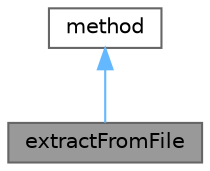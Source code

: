 digraph "extractFromFile"
{
 // LATEX_PDF_SIZE
  bgcolor="transparent";
  edge [fontname=Helvetica,fontsize=10,labelfontname=Helvetica,labelfontsize=10];
  node [fontname=Helvetica,fontsize=10,shape=box,height=0.2,width=0.4];
  Node1 [id="Node000001",label="extractFromFile",height=0.2,width=0.4,color="gray40", fillcolor="grey60", style="filled", fontcolor="black",tooltip="Run-time selectable surface feature extraction."];
  Node2 -> Node1 [id="edge1_Node000001_Node000002",dir="back",color="steelblue1",style="solid",tooltip=" "];
  Node2 [id="Node000002",label="method",height=0.2,width=0.4,color="gray40", fillcolor="white", style="filled",URL="$classFoam_1_1surfaceFeaturesExtraction_1_1method.html",tooltip="Abstract base for run-time selectable surface feature extraction methods."];
}

